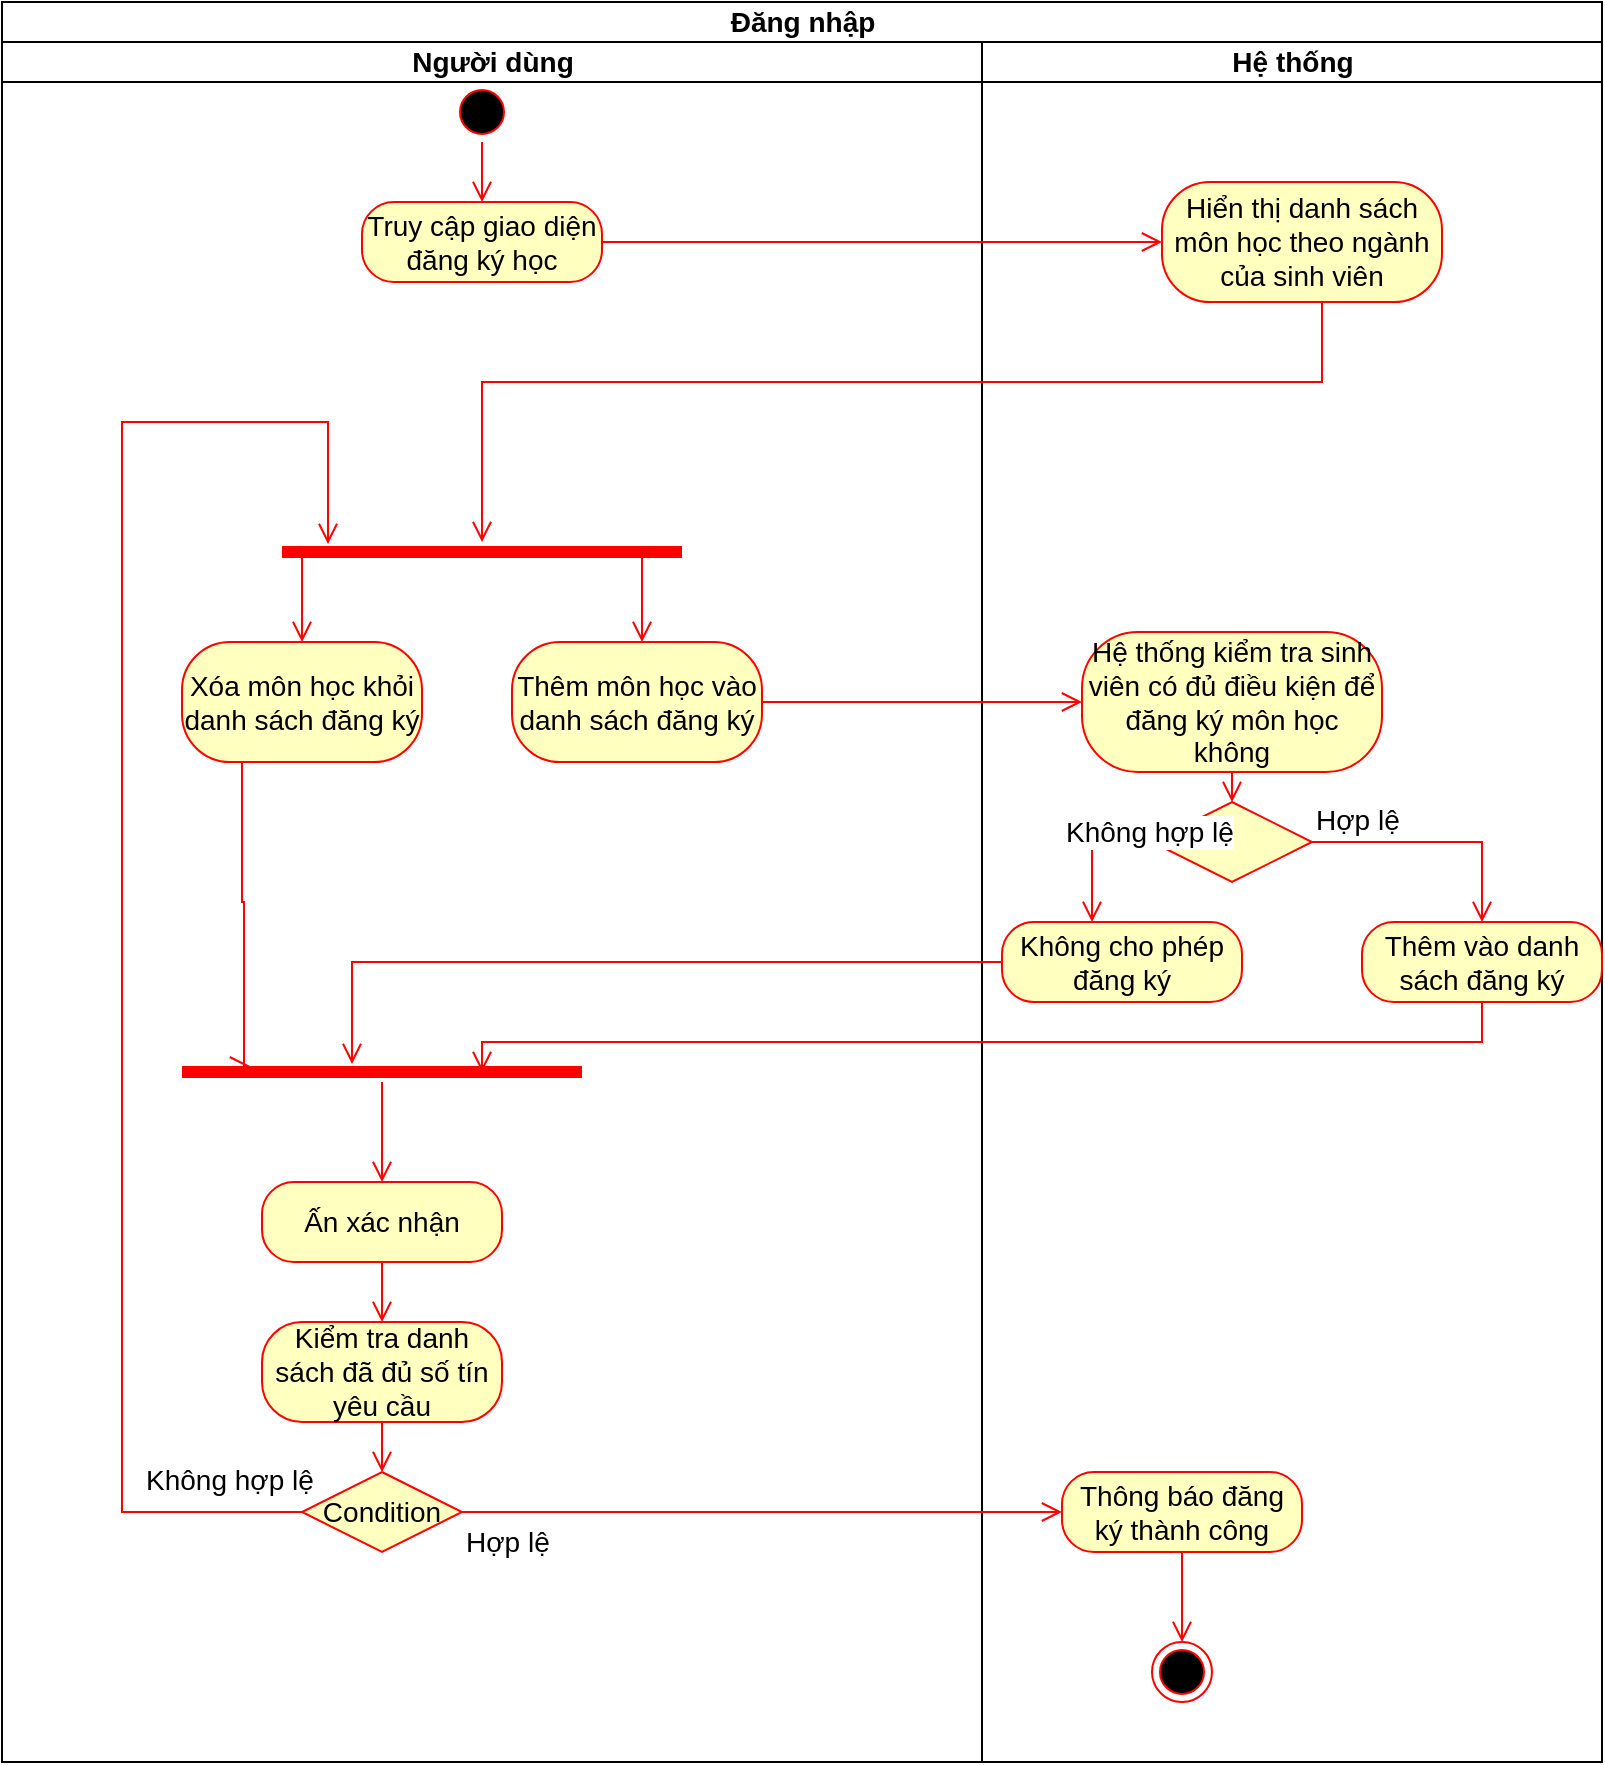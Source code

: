 <mxfile version="26.2.2">
  <diagram name="Page-1" id="OWSqgfiYdu2XnsN17u6n">
    <mxGraphModel dx="2212" dy="843" grid="1" gridSize="10" guides="1" tooltips="1" connect="1" arrows="1" fold="1" page="1" pageScale="1" pageWidth="850" pageHeight="1100" math="0" shadow="0">
      <root>
        <mxCell id="0" />
        <mxCell id="1" parent="0" />
        <mxCell id="XtUevwsRd2zC4FLTy5GL-1" value="Đăng nhập" style="swimlane;childLayout=stackLayout;resizeParent=1;resizeParentMax=0;startSize=20;html=1;fontSize=14;" parent="1" vertex="1">
          <mxGeometry x="-60" y="120" width="800" height="880" as="geometry" />
        </mxCell>
        <mxCell id="XtUevwsRd2zC4FLTy5GL-2" value="Người dùng" style="swimlane;startSize=20;html=1;fontSize=14;" parent="XtUevwsRd2zC4FLTy5GL-1" vertex="1">
          <mxGeometry y="20" width="490" height="860" as="geometry" />
        </mxCell>
        <mxCell id="XtUevwsRd2zC4FLTy5GL-3" value="" style="ellipse;html=1;shape=startState;fillColor=#000000;strokeColor=#ff0000;fontSize=14;" parent="XtUevwsRd2zC4FLTy5GL-2" vertex="1">
          <mxGeometry x="225.0" y="20" width="30" height="30" as="geometry" />
        </mxCell>
        <mxCell id="XtUevwsRd2zC4FLTy5GL-4" value="" style="edgeStyle=orthogonalEdgeStyle;html=1;verticalAlign=bottom;endArrow=open;endSize=8;strokeColor=#ff0000;rounded=0;fontSize=14;" parent="XtUevwsRd2zC4FLTy5GL-2" source="XtUevwsRd2zC4FLTy5GL-3" target="XtUevwsRd2zC4FLTy5GL-5" edge="1">
          <mxGeometry relative="1" as="geometry">
            <mxPoint x="240.0" y="100" as="targetPoint" />
          </mxGeometry>
        </mxCell>
        <mxCell id="XtUevwsRd2zC4FLTy5GL-5" value="Truy cập giao diện đăng ký học" style="rounded=1;whiteSpace=wrap;html=1;arcSize=40;fontColor=#000000;fillColor=#ffffc0;strokeColor=#ff0000;fontSize=14;" parent="XtUevwsRd2zC4FLTy5GL-2" vertex="1">
          <mxGeometry x="180.0" y="80" width="120" height="40" as="geometry" />
        </mxCell>
        <mxCell id="XtUevwsRd2zC4FLTy5GL-41" value="" style="shape=line;html=1;strokeWidth=6;strokeColor=#ff0000;fontSize=14;" parent="XtUevwsRd2zC4FLTy5GL-2" vertex="1">
          <mxGeometry x="140" y="250" width="200" height="10" as="geometry" />
        </mxCell>
        <mxCell id="XtUevwsRd2zC4FLTy5GL-42" value="" style="edgeStyle=orthogonalEdgeStyle;html=1;verticalAlign=bottom;endArrow=open;endSize=8;strokeColor=#ff0000;rounded=0;exitX=0.055;exitY=0.4;exitDx=0;exitDy=0;exitPerimeter=0;fontSize=14;" parent="XtUevwsRd2zC4FLTy5GL-2" source="XtUevwsRd2zC4FLTy5GL-41" target="XtUevwsRd2zC4FLTy5GL-46" edge="1">
          <mxGeometry relative="1" as="geometry">
            <mxPoint x="100" y="340" as="targetPoint" />
            <Array as="points">
              <mxPoint x="150" y="254" />
              <mxPoint x="150" y="310" />
              <mxPoint x="110" y="310" />
            </Array>
          </mxGeometry>
        </mxCell>
        <mxCell id="XtUevwsRd2zC4FLTy5GL-44" value="Thêm môn học vào danh sách đăng ký" style="rounded=1;whiteSpace=wrap;html=1;arcSize=40;fontColor=#000000;fillColor=#ffffc0;strokeColor=#ff0000;fontSize=14;" parent="XtUevwsRd2zC4FLTy5GL-2" vertex="1">
          <mxGeometry x="255" y="300" width="125" height="60" as="geometry" />
        </mxCell>
        <mxCell id="XtUevwsRd2zC4FLTy5GL-43" value="" style="edgeStyle=orthogonalEdgeStyle;html=1;verticalAlign=bottom;endArrow=open;endSize=8;strokeColor=#ff0000;rounded=0;exitX=0.885;exitY=0.4;exitDx=0;exitDy=0;exitPerimeter=0;fontSize=14;" parent="XtUevwsRd2zC4FLTy5GL-2" source="XtUevwsRd2zC4FLTy5GL-41" target="XtUevwsRd2zC4FLTy5GL-44" edge="1">
          <mxGeometry relative="1" as="geometry">
            <mxPoint x="320" y="360" as="targetPoint" />
            <mxPoint x="250" y="285" as="sourcePoint" />
            <Array as="points">
              <mxPoint x="320" y="254" />
            </Array>
          </mxGeometry>
        </mxCell>
        <mxCell id="XtUevwsRd2zC4FLTy5GL-46" value="Xóa môn học khỏi danh sách đăng ký" style="rounded=1;whiteSpace=wrap;html=1;arcSize=40;fontColor=#000000;fillColor=#ffffc0;strokeColor=#ff0000;fontSize=14;" parent="XtUevwsRd2zC4FLTy5GL-2" vertex="1">
          <mxGeometry x="90" y="300" width="120" height="60" as="geometry" />
        </mxCell>
        <mxCell id="XtUevwsRd2zC4FLTy5GL-47" value="" style="edgeStyle=orthogonalEdgeStyle;html=1;verticalAlign=bottom;endArrow=open;endSize=8;strokeColor=#ff0000;rounded=0;entryX=0.17;entryY=0.2;entryDx=0;entryDy=0;entryPerimeter=0;fontSize=14;" parent="XtUevwsRd2zC4FLTy5GL-2" source="XtUevwsRd2zC4FLTy5GL-46" target="XtUevwsRd2zC4FLTy5GL-61" edge="1">
          <mxGeometry relative="1" as="geometry">
            <mxPoint x="100" y="420" as="targetPoint" />
            <Array as="points">
              <mxPoint x="120" y="430" />
              <mxPoint x="121" y="430" />
              <mxPoint x="121" y="512" />
            </Array>
          </mxGeometry>
        </mxCell>
        <mxCell id="XtUevwsRd2zC4FLTy5GL-61" value="" style="shape=line;html=1;strokeWidth=6;strokeColor=#ff0000;fontSize=14;" parent="XtUevwsRd2zC4FLTy5GL-2" vertex="1">
          <mxGeometry x="90" y="510" width="200" height="10" as="geometry" />
        </mxCell>
        <mxCell id="XtUevwsRd2zC4FLTy5GL-62" value="" style="edgeStyle=orthogonalEdgeStyle;html=1;verticalAlign=bottom;endArrow=open;endSize=8;strokeColor=#ff0000;rounded=0;fontSize=14;" parent="XtUevwsRd2zC4FLTy5GL-2" source="XtUevwsRd2zC4FLTy5GL-61" target="XtUevwsRd2zC4FLTy5GL-63" edge="1">
          <mxGeometry relative="1" as="geometry">
            <mxPoint x="190" y="590" as="targetPoint" />
          </mxGeometry>
        </mxCell>
        <mxCell id="XtUevwsRd2zC4FLTy5GL-63" value="Ấn xác nhận" style="rounded=1;whiteSpace=wrap;html=1;arcSize=40;fontColor=#000000;fillColor=#ffffc0;strokeColor=#ff0000;fontSize=14;" parent="XtUevwsRd2zC4FLTy5GL-2" vertex="1">
          <mxGeometry x="130" y="570" width="120" height="40" as="geometry" />
        </mxCell>
        <mxCell id="XtUevwsRd2zC4FLTy5GL-64" value="" style="edgeStyle=orthogonalEdgeStyle;html=1;verticalAlign=bottom;endArrow=open;endSize=8;strokeColor=#ff0000;rounded=0;fontSize=14;" parent="XtUevwsRd2zC4FLTy5GL-2" source="XtUevwsRd2zC4FLTy5GL-63" target="AXz0qJBL8TCZuJq6aok8-1" edge="1">
          <mxGeometry relative="1" as="geometry">
            <mxPoint x="190" y="655" as="targetPoint" />
          </mxGeometry>
        </mxCell>
        <mxCell id="AXz0qJBL8TCZuJq6aok8-1" value="Kiểm tra danh sách đã đủ số tín yêu cầu" style="rounded=1;whiteSpace=wrap;html=1;arcSize=40;fontColor=#000000;fillColor=#ffffc0;strokeColor=#ff0000;fontSize=14;" vertex="1" parent="XtUevwsRd2zC4FLTy5GL-2">
          <mxGeometry x="130" y="640" width="120" height="50" as="geometry" />
        </mxCell>
        <mxCell id="AXz0qJBL8TCZuJq6aok8-2" value="" style="edgeStyle=orthogonalEdgeStyle;html=1;verticalAlign=bottom;endArrow=open;endSize=8;strokeColor=#ff0000;rounded=0;fontSize=14;" edge="1" source="AXz0qJBL8TCZuJq6aok8-1" parent="XtUevwsRd2zC4FLTy5GL-2" target="AXz0qJBL8TCZuJq6aok8-3">
          <mxGeometry relative="1" as="geometry">
            <mxPoint x="190" y="735" as="targetPoint" />
          </mxGeometry>
        </mxCell>
        <mxCell id="AXz0qJBL8TCZuJq6aok8-3" value="Condition" style="rhombus;whiteSpace=wrap;html=1;fontColor=#000000;fillColor=#ffffc0;strokeColor=#ff0000;fontSize=14;" vertex="1" parent="XtUevwsRd2zC4FLTy5GL-2">
          <mxGeometry x="150" y="715" width="80" height="40" as="geometry" />
        </mxCell>
        <mxCell id="AXz0qJBL8TCZuJq6aok8-4" value="Không hợp lệ" style="edgeStyle=orthogonalEdgeStyle;html=1;align=left;verticalAlign=bottom;endArrow=open;endSize=8;strokeColor=#ff0000;rounded=0;entryX=0.115;entryY=0.1;entryDx=0;entryDy=0;entryPerimeter=0;fontSize=14;" edge="1" source="AXz0qJBL8TCZuJq6aok8-3" parent="XtUevwsRd2zC4FLTy5GL-2" target="XtUevwsRd2zC4FLTy5GL-41">
          <mxGeometry x="-0.8" y="-5" relative="1" as="geometry">
            <mxPoint x="330" y="735" as="targetPoint" />
            <Array as="points">
              <mxPoint x="60" y="735" />
              <mxPoint x="60" y="190" />
              <mxPoint x="163" y="190" />
            </Array>
            <mxPoint as="offset" />
          </mxGeometry>
        </mxCell>
        <mxCell id="XtUevwsRd2zC4FLTy5GL-19" value="Hệ thống" style="swimlane;startSize=20;html=1;fontSize=14;" parent="XtUevwsRd2zC4FLTy5GL-1" vertex="1">
          <mxGeometry x="490" y="20" width="310" height="860" as="geometry" />
        </mxCell>
        <mxCell id="XtUevwsRd2zC4FLTy5GL-37" value="Hiển thị danh sách môn học theo ngành của sinh viên" style="rounded=1;whiteSpace=wrap;html=1;arcSize=40;fontColor=#000000;fillColor=#ffffc0;strokeColor=#ff0000;fontSize=14;" parent="XtUevwsRd2zC4FLTy5GL-19" vertex="1">
          <mxGeometry x="90" y="70" width="140" height="60" as="geometry" />
        </mxCell>
        <mxCell id="XtUevwsRd2zC4FLTy5GL-48" value="Hệ thống kiểm tra sinh viên có đủ điều kiện để đăng ký môn học không" style="rounded=1;whiteSpace=wrap;html=1;arcSize=40;fontColor=#000000;fillColor=#ffffc0;strokeColor=#ff0000;fontSize=14;" parent="XtUevwsRd2zC4FLTy5GL-19" vertex="1">
          <mxGeometry x="50" y="295" width="150" height="70" as="geometry" />
        </mxCell>
        <mxCell id="XtUevwsRd2zC4FLTy5GL-49" value="" style="edgeStyle=orthogonalEdgeStyle;html=1;verticalAlign=bottom;endArrow=open;endSize=8;strokeColor=#ff0000;rounded=0;fontSize=14;" parent="XtUevwsRd2zC4FLTy5GL-19" source="XtUevwsRd2zC4FLTy5GL-48" target="XtUevwsRd2zC4FLTy5GL-53" edge="1">
          <mxGeometry relative="1" as="geometry">
            <mxPoint x="125" y="400" as="targetPoint" />
          </mxGeometry>
        </mxCell>
        <mxCell id="XtUevwsRd2zC4FLTy5GL-53" value="" style="rhombus;whiteSpace=wrap;html=1;fontColor=#000000;fillColor=#ffffc0;strokeColor=#ff0000;fontSize=14;" parent="XtUevwsRd2zC4FLTy5GL-19" vertex="1">
          <mxGeometry x="85" y="380" width="80" height="40" as="geometry" />
        </mxCell>
        <mxCell id="XtUevwsRd2zC4FLTy5GL-54" value="Hợp lệ" style="edgeStyle=orthogonalEdgeStyle;html=1;align=left;verticalAlign=bottom;endArrow=open;endSize=8;strokeColor=#ff0000;rounded=0;fontSize=14;" parent="XtUevwsRd2zC4FLTy5GL-19" source="XtUevwsRd2zC4FLTy5GL-53" target="XtUevwsRd2zC4FLTy5GL-59" edge="1">
          <mxGeometry x="-1" relative="1" as="geometry">
            <mxPoint x="265" y="400" as="targetPoint" />
          </mxGeometry>
        </mxCell>
        <mxCell id="XtUevwsRd2zC4FLTy5GL-55" value="Không hợp lệ" style="edgeStyle=orthogonalEdgeStyle;html=1;align=left;verticalAlign=top;endArrow=open;endSize=8;strokeColor=#ff0000;rounded=0;fontSize=14;" parent="XtUevwsRd2zC4FLTy5GL-19" source="XtUevwsRd2zC4FLTy5GL-53" target="XtUevwsRd2zC4FLTy5GL-57" edge="1">
          <mxGeometry x="-0.143" y="-25" relative="1" as="geometry">
            <mxPoint x="125" y="480" as="targetPoint" />
            <Array as="points">
              <mxPoint x="55" y="400" />
            </Array>
            <mxPoint x="10" y="-20" as="offset" />
          </mxGeometry>
        </mxCell>
        <mxCell id="XtUevwsRd2zC4FLTy5GL-57" value="Không cho phép đăng ký" style="rounded=1;whiteSpace=wrap;html=1;arcSize=40;fontColor=#000000;fillColor=#ffffc0;strokeColor=#ff0000;fontSize=14;" parent="XtUevwsRd2zC4FLTy5GL-19" vertex="1">
          <mxGeometry x="10" y="440" width="120" height="40" as="geometry" />
        </mxCell>
        <mxCell id="XtUevwsRd2zC4FLTy5GL-59" value="Thêm vào danh sách đăng ký" style="rounded=1;whiteSpace=wrap;html=1;arcSize=40;fontColor=#000000;fillColor=#ffffc0;strokeColor=#ff0000;fontSize=14;" parent="XtUevwsRd2zC4FLTy5GL-19" vertex="1">
          <mxGeometry x="190" y="440" width="120" height="40" as="geometry" />
        </mxCell>
        <mxCell id="AXz0qJBL8TCZuJq6aok8-7" value="Thông báo đăng ký thành công" style="rounded=1;whiteSpace=wrap;html=1;arcSize=40;fontColor=#000000;fillColor=#ffffc0;strokeColor=#ff0000;fontSize=14;" vertex="1" parent="XtUevwsRd2zC4FLTy5GL-19">
          <mxGeometry x="40" y="715" width="120" height="40" as="geometry" />
        </mxCell>
        <mxCell id="AXz0qJBL8TCZuJq6aok8-8" value="" style="edgeStyle=orthogonalEdgeStyle;html=1;verticalAlign=bottom;endArrow=open;endSize=8;strokeColor=#ff0000;rounded=0;fontSize=14;" edge="1" source="AXz0qJBL8TCZuJq6aok8-7" parent="XtUevwsRd2zC4FLTy5GL-19" target="AXz0qJBL8TCZuJq6aok8-9">
          <mxGeometry relative="1" as="geometry">
            <mxPoint x="100" y="815" as="targetPoint" />
          </mxGeometry>
        </mxCell>
        <mxCell id="AXz0qJBL8TCZuJq6aok8-9" value="" style="ellipse;html=1;shape=endState;fillColor=#000000;strokeColor=#ff0000;fontSize=14;" vertex="1" parent="XtUevwsRd2zC4FLTy5GL-19">
          <mxGeometry x="85" y="800" width="30" height="30" as="geometry" />
        </mxCell>
        <mxCell id="XtUevwsRd2zC4FLTy5GL-15" value="" style="edgeStyle=orthogonalEdgeStyle;html=1;verticalAlign=bottom;endArrow=open;endSize=8;strokeColor=#ff0000;rounded=0;fontSize=14;" parent="XtUevwsRd2zC4FLTy5GL-1" source="XtUevwsRd2zC4FLTy5GL-5" target="XtUevwsRd2zC4FLTy5GL-37" edge="1">
          <mxGeometry relative="1" as="geometry">
            <mxPoint x="570" y="120" as="targetPoint" />
          </mxGeometry>
        </mxCell>
        <mxCell id="XtUevwsRd2zC4FLTy5GL-38" value="" style="edgeStyle=orthogonalEdgeStyle;html=1;verticalAlign=bottom;endArrow=open;endSize=8;strokeColor=#ff0000;rounded=0;fontSize=14;" parent="XtUevwsRd2zC4FLTy5GL-1" source="XtUevwsRd2zC4FLTy5GL-37" target="XtUevwsRd2zC4FLTy5GL-41" edge="1">
          <mxGeometry relative="1" as="geometry">
            <mxPoint x="240" y="290" as="targetPoint" />
            <Array as="points">
              <mxPoint x="660" y="190" />
            </Array>
          </mxGeometry>
        </mxCell>
        <mxCell id="XtUevwsRd2zC4FLTy5GL-45" value="" style="edgeStyle=orthogonalEdgeStyle;html=1;verticalAlign=bottom;endArrow=open;endSize=8;strokeColor=#ff0000;rounded=0;fontSize=14;" parent="XtUevwsRd2zC4FLTy5GL-1" source="XtUevwsRd2zC4FLTy5GL-44" target="XtUevwsRd2zC4FLTy5GL-48" edge="1">
          <mxGeometry relative="1" as="geometry">
            <mxPoint x="320" y="460" as="targetPoint" />
          </mxGeometry>
        </mxCell>
        <mxCell id="XtUevwsRd2zC4FLTy5GL-58" value="" style="edgeStyle=orthogonalEdgeStyle;html=1;verticalAlign=bottom;endArrow=open;endSize=8;strokeColor=#ff0000;rounded=0;entryX=0.425;entryY=0.1;entryDx=0;entryDy=0;entryPerimeter=0;fontSize=14;" parent="XtUevwsRd2zC4FLTy5GL-1" source="XtUevwsRd2zC4FLTy5GL-57" target="XtUevwsRd2zC4FLTy5GL-61" edge="1">
          <mxGeometry relative="1" as="geometry">
            <mxPoint x="615" y="580" as="targetPoint" />
          </mxGeometry>
        </mxCell>
        <mxCell id="XtUevwsRd2zC4FLTy5GL-60" value="" style="edgeStyle=orthogonalEdgeStyle;html=1;verticalAlign=bottom;endArrow=open;endSize=8;strokeColor=#ff0000;rounded=0;entryX=0.75;entryY=0.5;entryDx=0;entryDy=0;entryPerimeter=0;fontSize=14;" parent="XtUevwsRd2zC4FLTy5GL-1" source="XtUevwsRd2zC4FLTy5GL-59" target="XtUevwsRd2zC4FLTy5GL-61" edge="1">
          <mxGeometry relative="1" as="geometry">
            <mxPoint x="740" y="560" as="targetPoint" />
            <Array as="points">
              <mxPoint x="740" y="520" />
              <mxPoint x="240" y="520" />
            </Array>
          </mxGeometry>
        </mxCell>
        <mxCell id="AXz0qJBL8TCZuJq6aok8-5" value="Hợp lệ" style="edgeStyle=orthogonalEdgeStyle;html=1;align=left;verticalAlign=top;endArrow=open;endSize=8;strokeColor=#ff0000;rounded=0;fontSize=14;" edge="1" source="AXz0qJBL8TCZuJq6aok8-3" parent="XtUevwsRd2zC4FLTy5GL-1" target="AXz0qJBL8TCZuJq6aok8-7">
          <mxGeometry x="-1" relative="1" as="geometry">
            <mxPoint x="590" y="755" as="targetPoint" />
          </mxGeometry>
        </mxCell>
      </root>
    </mxGraphModel>
  </diagram>
</mxfile>
